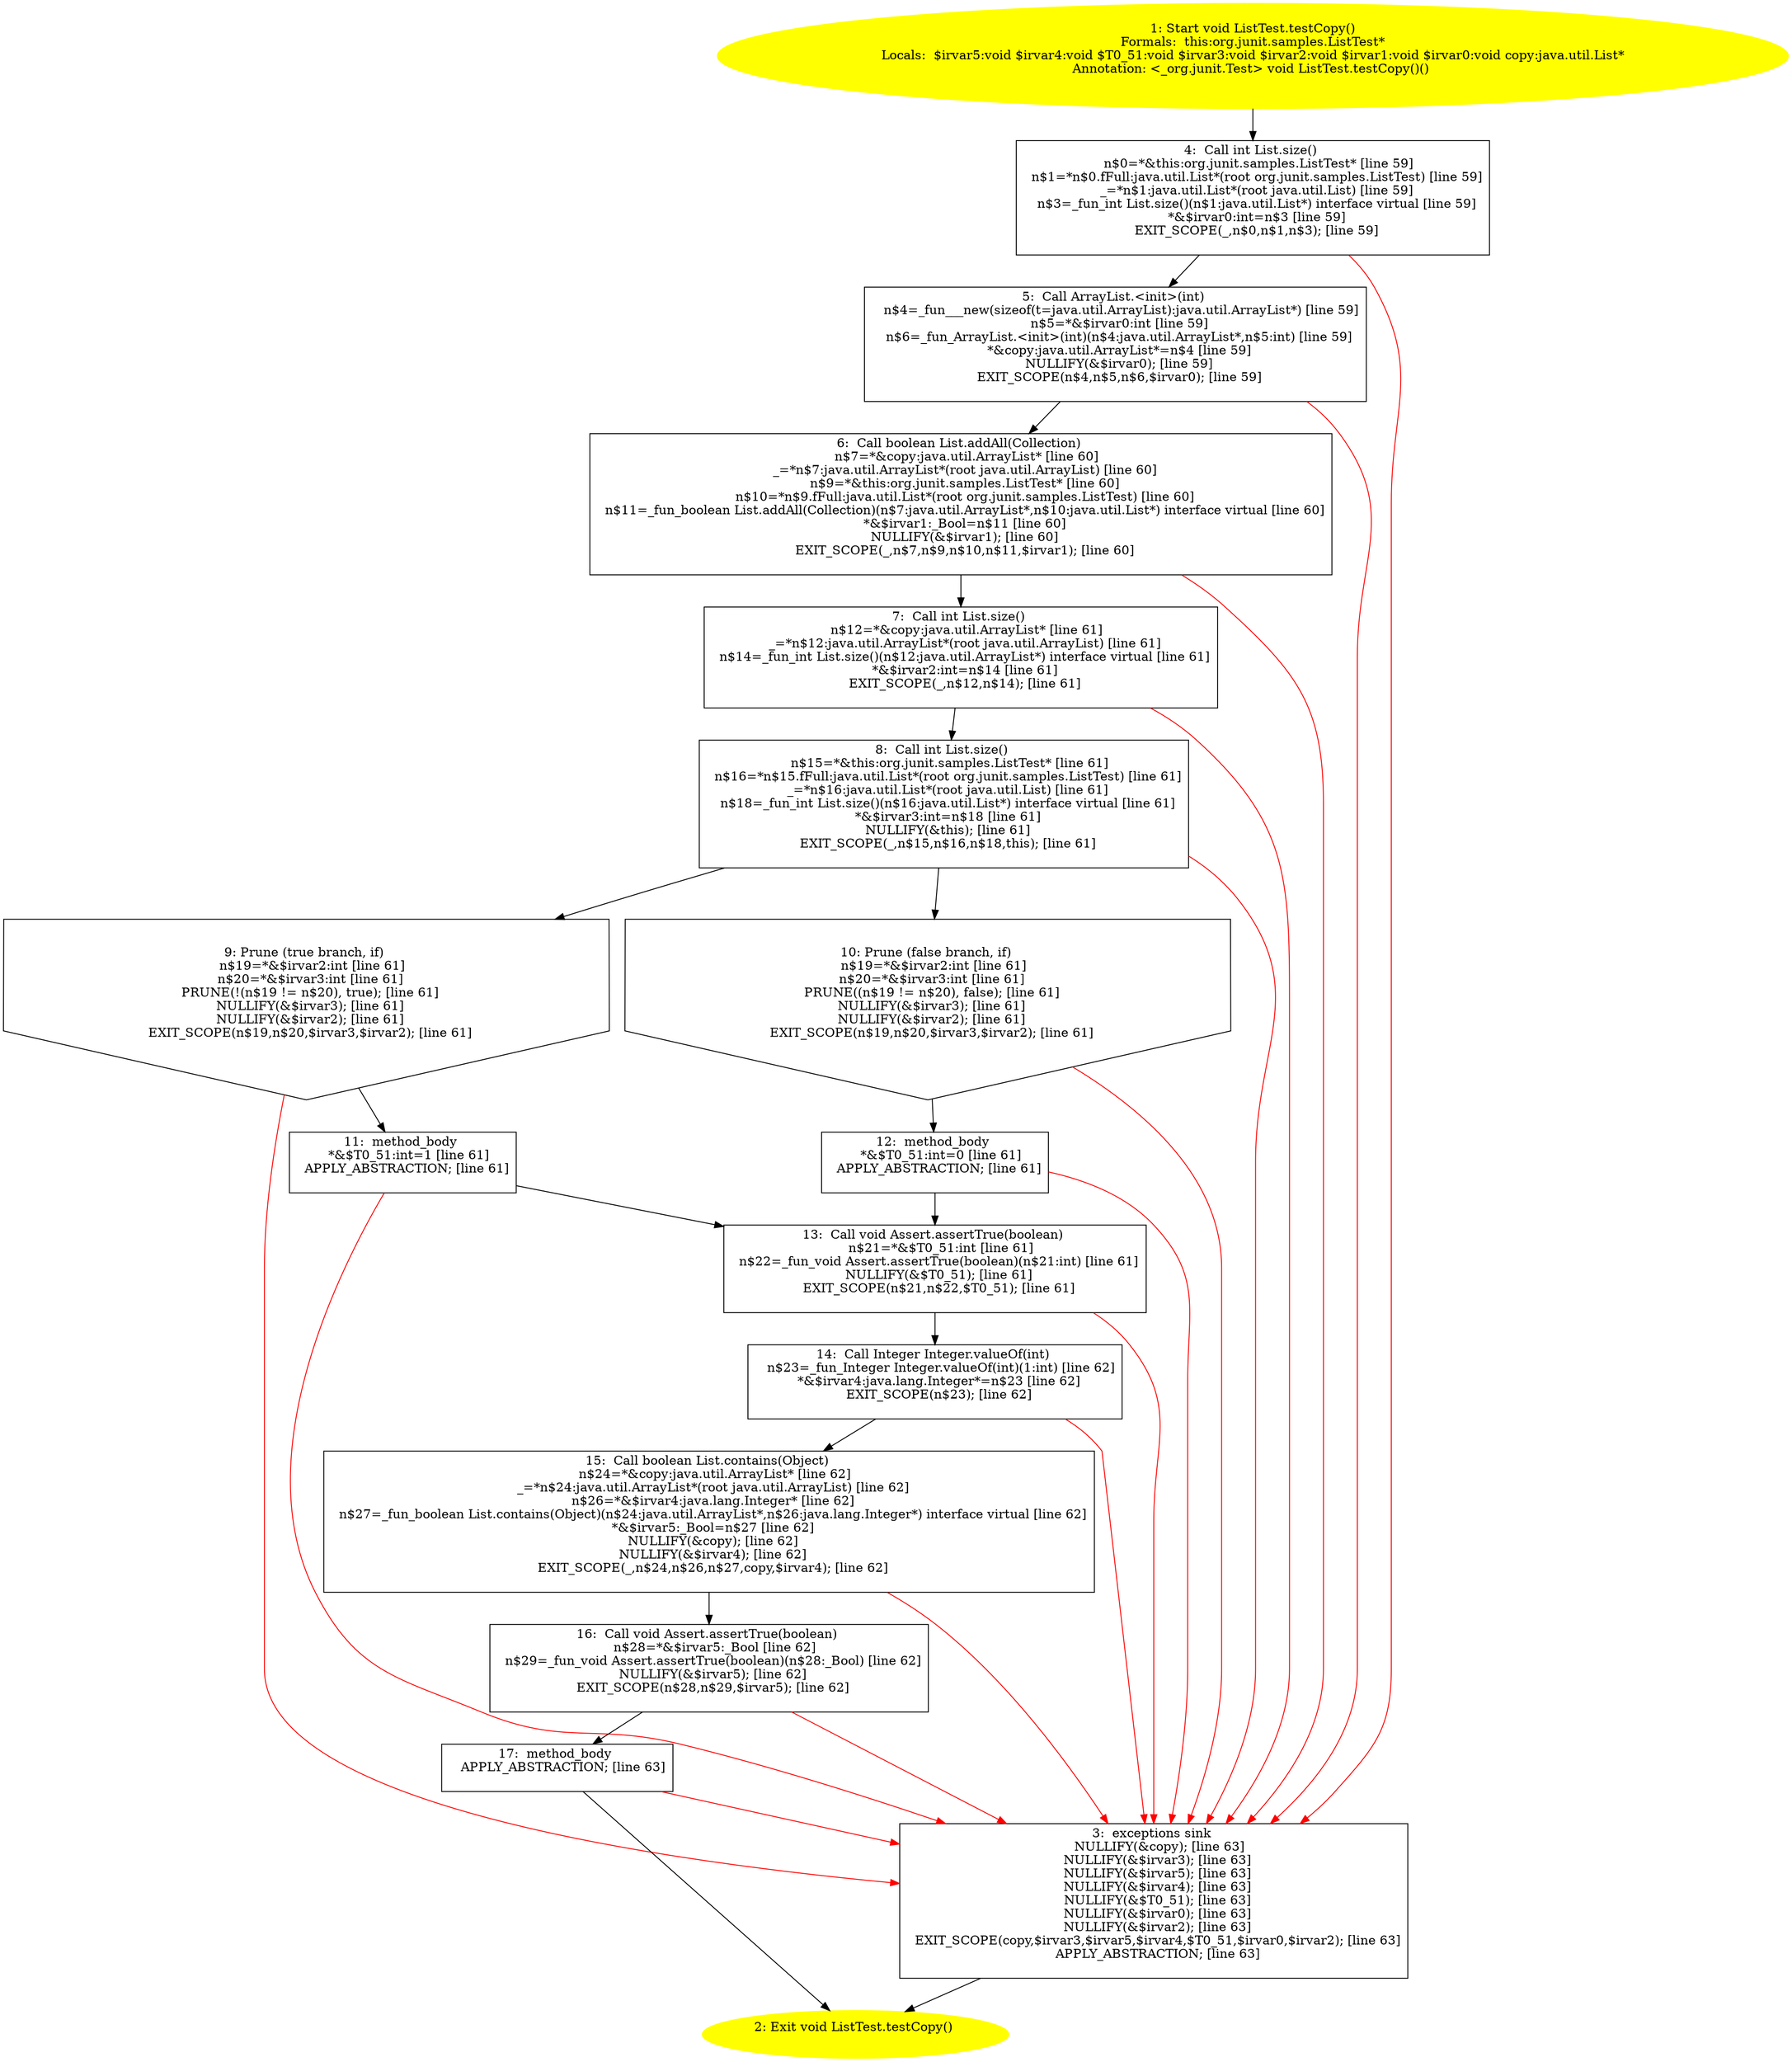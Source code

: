 /* @generated */
digraph cfg {
"org.junit.samples.ListTest.testCopy():void.34c775590c8e93f1a1b3b2f5edb81562_1" [label="1: Start void ListTest.testCopy()\nFormals:  this:org.junit.samples.ListTest*\nLocals:  $irvar5:void $irvar4:void $T0_51:void $irvar3:void $irvar2:void $irvar1:void $irvar0:void copy:java.util.List*\nAnnotation: <_org.junit.Test> void ListTest.testCopy()() \n  " color=yellow style=filled]
	

	 "org.junit.samples.ListTest.testCopy():void.34c775590c8e93f1a1b3b2f5edb81562_1" -> "org.junit.samples.ListTest.testCopy():void.34c775590c8e93f1a1b3b2f5edb81562_4" ;
"org.junit.samples.ListTest.testCopy():void.34c775590c8e93f1a1b3b2f5edb81562_2" [label="2: Exit void ListTest.testCopy() \n  " color=yellow style=filled]
	

"org.junit.samples.ListTest.testCopy():void.34c775590c8e93f1a1b3b2f5edb81562_3" [label="3:  exceptions sink \n   NULLIFY(&copy); [line 63]\n  NULLIFY(&$irvar3); [line 63]\n  NULLIFY(&$irvar5); [line 63]\n  NULLIFY(&$irvar4); [line 63]\n  NULLIFY(&$T0_51); [line 63]\n  NULLIFY(&$irvar0); [line 63]\n  NULLIFY(&$irvar2); [line 63]\n  EXIT_SCOPE(copy,$irvar3,$irvar5,$irvar4,$T0_51,$irvar0,$irvar2); [line 63]\n  APPLY_ABSTRACTION; [line 63]\n " shape="box"]
	

	 "org.junit.samples.ListTest.testCopy():void.34c775590c8e93f1a1b3b2f5edb81562_3" -> "org.junit.samples.ListTest.testCopy():void.34c775590c8e93f1a1b3b2f5edb81562_2" ;
"org.junit.samples.ListTest.testCopy():void.34c775590c8e93f1a1b3b2f5edb81562_4" [label="4:  Call int List.size() \n   n$0=*&this:org.junit.samples.ListTest* [line 59]\n  n$1=*n$0.fFull:java.util.List*(root org.junit.samples.ListTest) [line 59]\n  _=*n$1:java.util.List*(root java.util.List) [line 59]\n  n$3=_fun_int List.size()(n$1:java.util.List*) interface virtual [line 59]\n  *&$irvar0:int=n$3 [line 59]\n  EXIT_SCOPE(_,n$0,n$1,n$3); [line 59]\n " shape="box"]
	

	 "org.junit.samples.ListTest.testCopy():void.34c775590c8e93f1a1b3b2f5edb81562_4" -> "org.junit.samples.ListTest.testCopy():void.34c775590c8e93f1a1b3b2f5edb81562_5" ;
	 "org.junit.samples.ListTest.testCopy():void.34c775590c8e93f1a1b3b2f5edb81562_4" -> "org.junit.samples.ListTest.testCopy():void.34c775590c8e93f1a1b3b2f5edb81562_3" [color="red" ];
"org.junit.samples.ListTest.testCopy():void.34c775590c8e93f1a1b3b2f5edb81562_5" [label="5:  Call ArrayList.<init>(int) \n   n$4=_fun___new(sizeof(t=java.util.ArrayList):java.util.ArrayList*) [line 59]\n  n$5=*&$irvar0:int [line 59]\n  n$6=_fun_ArrayList.<init>(int)(n$4:java.util.ArrayList*,n$5:int) [line 59]\n  *&copy:java.util.ArrayList*=n$4 [line 59]\n  NULLIFY(&$irvar0); [line 59]\n  EXIT_SCOPE(n$4,n$5,n$6,$irvar0); [line 59]\n " shape="box"]
	

	 "org.junit.samples.ListTest.testCopy():void.34c775590c8e93f1a1b3b2f5edb81562_5" -> "org.junit.samples.ListTest.testCopy():void.34c775590c8e93f1a1b3b2f5edb81562_6" ;
	 "org.junit.samples.ListTest.testCopy():void.34c775590c8e93f1a1b3b2f5edb81562_5" -> "org.junit.samples.ListTest.testCopy():void.34c775590c8e93f1a1b3b2f5edb81562_3" [color="red" ];
"org.junit.samples.ListTest.testCopy():void.34c775590c8e93f1a1b3b2f5edb81562_6" [label="6:  Call boolean List.addAll(Collection) \n   n$7=*&copy:java.util.ArrayList* [line 60]\n  _=*n$7:java.util.ArrayList*(root java.util.ArrayList) [line 60]\n  n$9=*&this:org.junit.samples.ListTest* [line 60]\n  n$10=*n$9.fFull:java.util.List*(root org.junit.samples.ListTest) [line 60]\n  n$11=_fun_boolean List.addAll(Collection)(n$7:java.util.ArrayList*,n$10:java.util.List*) interface virtual [line 60]\n  *&$irvar1:_Bool=n$11 [line 60]\n  NULLIFY(&$irvar1); [line 60]\n  EXIT_SCOPE(_,n$7,n$9,n$10,n$11,$irvar1); [line 60]\n " shape="box"]
	

	 "org.junit.samples.ListTest.testCopy():void.34c775590c8e93f1a1b3b2f5edb81562_6" -> "org.junit.samples.ListTest.testCopy():void.34c775590c8e93f1a1b3b2f5edb81562_7" ;
	 "org.junit.samples.ListTest.testCopy():void.34c775590c8e93f1a1b3b2f5edb81562_6" -> "org.junit.samples.ListTest.testCopy():void.34c775590c8e93f1a1b3b2f5edb81562_3" [color="red" ];
"org.junit.samples.ListTest.testCopy():void.34c775590c8e93f1a1b3b2f5edb81562_7" [label="7:  Call int List.size() \n   n$12=*&copy:java.util.ArrayList* [line 61]\n  _=*n$12:java.util.ArrayList*(root java.util.ArrayList) [line 61]\n  n$14=_fun_int List.size()(n$12:java.util.ArrayList*) interface virtual [line 61]\n  *&$irvar2:int=n$14 [line 61]\n  EXIT_SCOPE(_,n$12,n$14); [line 61]\n " shape="box"]
	

	 "org.junit.samples.ListTest.testCopy():void.34c775590c8e93f1a1b3b2f5edb81562_7" -> "org.junit.samples.ListTest.testCopy():void.34c775590c8e93f1a1b3b2f5edb81562_8" ;
	 "org.junit.samples.ListTest.testCopy():void.34c775590c8e93f1a1b3b2f5edb81562_7" -> "org.junit.samples.ListTest.testCopy():void.34c775590c8e93f1a1b3b2f5edb81562_3" [color="red" ];
"org.junit.samples.ListTest.testCopy():void.34c775590c8e93f1a1b3b2f5edb81562_8" [label="8:  Call int List.size() \n   n$15=*&this:org.junit.samples.ListTest* [line 61]\n  n$16=*n$15.fFull:java.util.List*(root org.junit.samples.ListTest) [line 61]\n  _=*n$16:java.util.List*(root java.util.List) [line 61]\n  n$18=_fun_int List.size()(n$16:java.util.List*) interface virtual [line 61]\n  *&$irvar3:int=n$18 [line 61]\n  NULLIFY(&this); [line 61]\n  EXIT_SCOPE(_,n$15,n$16,n$18,this); [line 61]\n " shape="box"]
	

	 "org.junit.samples.ListTest.testCopy():void.34c775590c8e93f1a1b3b2f5edb81562_8" -> "org.junit.samples.ListTest.testCopy():void.34c775590c8e93f1a1b3b2f5edb81562_9" ;
	 "org.junit.samples.ListTest.testCopy():void.34c775590c8e93f1a1b3b2f5edb81562_8" -> "org.junit.samples.ListTest.testCopy():void.34c775590c8e93f1a1b3b2f5edb81562_10" ;
	 "org.junit.samples.ListTest.testCopy():void.34c775590c8e93f1a1b3b2f5edb81562_8" -> "org.junit.samples.ListTest.testCopy():void.34c775590c8e93f1a1b3b2f5edb81562_3" [color="red" ];
"org.junit.samples.ListTest.testCopy():void.34c775590c8e93f1a1b3b2f5edb81562_9" [label="9: Prune (true branch, if) \n   n$19=*&$irvar2:int [line 61]\n  n$20=*&$irvar3:int [line 61]\n  PRUNE(!(n$19 != n$20), true); [line 61]\n  NULLIFY(&$irvar3); [line 61]\n  NULLIFY(&$irvar2); [line 61]\n  EXIT_SCOPE(n$19,n$20,$irvar3,$irvar2); [line 61]\n " shape="invhouse"]
	

	 "org.junit.samples.ListTest.testCopy():void.34c775590c8e93f1a1b3b2f5edb81562_9" -> "org.junit.samples.ListTest.testCopy():void.34c775590c8e93f1a1b3b2f5edb81562_11" ;
	 "org.junit.samples.ListTest.testCopy():void.34c775590c8e93f1a1b3b2f5edb81562_9" -> "org.junit.samples.ListTest.testCopy():void.34c775590c8e93f1a1b3b2f5edb81562_3" [color="red" ];
"org.junit.samples.ListTest.testCopy():void.34c775590c8e93f1a1b3b2f5edb81562_10" [label="10: Prune (false branch, if) \n   n$19=*&$irvar2:int [line 61]\n  n$20=*&$irvar3:int [line 61]\n  PRUNE((n$19 != n$20), false); [line 61]\n  NULLIFY(&$irvar3); [line 61]\n  NULLIFY(&$irvar2); [line 61]\n  EXIT_SCOPE(n$19,n$20,$irvar3,$irvar2); [line 61]\n " shape="invhouse"]
	

	 "org.junit.samples.ListTest.testCopy():void.34c775590c8e93f1a1b3b2f5edb81562_10" -> "org.junit.samples.ListTest.testCopy():void.34c775590c8e93f1a1b3b2f5edb81562_12" ;
	 "org.junit.samples.ListTest.testCopy():void.34c775590c8e93f1a1b3b2f5edb81562_10" -> "org.junit.samples.ListTest.testCopy():void.34c775590c8e93f1a1b3b2f5edb81562_3" [color="red" ];
"org.junit.samples.ListTest.testCopy():void.34c775590c8e93f1a1b3b2f5edb81562_11" [label="11:  method_body \n   *&$T0_51:int=1 [line 61]\n  APPLY_ABSTRACTION; [line 61]\n " shape="box"]
	

	 "org.junit.samples.ListTest.testCopy():void.34c775590c8e93f1a1b3b2f5edb81562_11" -> "org.junit.samples.ListTest.testCopy():void.34c775590c8e93f1a1b3b2f5edb81562_13" ;
	 "org.junit.samples.ListTest.testCopy():void.34c775590c8e93f1a1b3b2f5edb81562_11" -> "org.junit.samples.ListTest.testCopy():void.34c775590c8e93f1a1b3b2f5edb81562_3" [color="red" ];
"org.junit.samples.ListTest.testCopy():void.34c775590c8e93f1a1b3b2f5edb81562_12" [label="12:  method_body \n   *&$T0_51:int=0 [line 61]\n  APPLY_ABSTRACTION; [line 61]\n " shape="box"]
	

	 "org.junit.samples.ListTest.testCopy():void.34c775590c8e93f1a1b3b2f5edb81562_12" -> "org.junit.samples.ListTest.testCopy():void.34c775590c8e93f1a1b3b2f5edb81562_13" ;
	 "org.junit.samples.ListTest.testCopy():void.34c775590c8e93f1a1b3b2f5edb81562_12" -> "org.junit.samples.ListTest.testCopy():void.34c775590c8e93f1a1b3b2f5edb81562_3" [color="red" ];
"org.junit.samples.ListTest.testCopy():void.34c775590c8e93f1a1b3b2f5edb81562_13" [label="13:  Call void Assert.assertTrue(boolean) \n   n$21=*&$T0_51:int [line 61]\n  n$22=_fun_void Assert.assertTrue(boolean)(n$21:int) [line 61]\n  NULLIFY(&$T0_51); [line 61]\n  EXIT_SCOPE(n$21,n$22,$T0_51); [line 61]\n " shape="box"]
	

	 "org.junit.samples.ListTest.testCopy():void.34c775590c8e93f1a1b3b2f5edb81562_13" -> "org.junit.samples.ListTest.testCopy():void.34c775590c8e93f1a1b3b2f5edb81562_14" ;
	 "org.junit.samples.ListTest.testCopy():void.34c775590c8e93f1a1b3b2f5edb81562_13" -> "org.junit.samples.ListTest.testCopy():void.34c775590c8e93f1a1b3b2f5edb81562_3" [color="red" ];
"org.junit.samples.ListTest.testCopy():void.34c775590c8e93f1a1b3b2f5edb81562_14" [label="14:  Call Integer Integer.valueOf(int) \n   n$23=_fun_Integer Integer.valueOf(int)(1:int) [line 62]\n  *&$irvar4:java.lang.Integer*=n$23 [line 62]\n  EXIT_SCOPE(n$23); [line 62]\n " shape="box"]
	

	 "org.junit.samples.ListTest.testCopy():void.34c775590c8e93f1a1b3b2f5edb81562_14" -> "org.junit.samples.ListTest.testCopy():void.34c775590c8e93f1a1b3b2f5edb81562_15" ;
	 "org.junit.samples.ListTest.testCopy():void.34c775590c8e93f1a1b3b2f5edb81562_14" -> "org.junit.samples.ListTest.testCopy():void.34c775590c8e93f1a1b3b2f5edb81562_3" [color="red" ];
"org.junit.samples.ListTest.testCopy():void.34c775590c8e93f1a1b3b2f5edb81562_15" [label="15:  Call boolean List.contains(Object) \n   n$24=*&copy:java.util.ArrayList* [line 62]\n  _=*n$24:java.util.ArrayList*(root java.util.ArrayList) [line 62]\n  n$26=*&$irvar4:java.lang.Integer* [line 62]\n  n$27=_fun_boolean List.contains(Object)(n$24:java.util.ArrayList*,n$26:java.lang.Integer*) interface virtual [line 62]\n  *&$irvar5:_Bool=n$27 [line 62]\n  NULLIFY(&copy); [line 62]\n  NULLIFY(&$irvar4); [line 62]\n  EXIT_SCOPE(_,n$24,n$26,n$27,copy,$irvar4); [line 62]\n " shape="box"]
	

	 "org.junit.samples.ListTest.testCopy():void.34c775590c8e93f1a1b3b2f5edb81562_15" -> "org.junit.samples.ListTest.testCopy():void.34c775590c8e93f1a1b3b2f5edb81562_16" ;
	 "org.junit.samples.ListTest.testCopy():void.34c775590c8e93f1a1b3b2f5edb81562_15" -> "org.junit.samples.ListTest.testCopy():void.34c775590c8e93f1a1b3b2f5edb81562_3" [color="red" ];
"org.junit.samples.ListTest.testCopy():void.34c775590c8e93f1a1b3b2f5edb81562_16" [label="16:  Call void Assert.assertTrue(boolean) \n   n$28=*&$irvar5:_Bool [line 62]\n  n$29=_fun_void Assert.assertTrue(boolean)(n$28:_Bool) [line 62]\n  NULLIFY(&$irvar5); [line 62]\n  EXIT_SCOPE(n$28,n$29,$irvar5); [line 62]\n " shape="box"]
	

	 "org.junit.samples.ListTest.testCopy():void.34c775590c8e93f1a1b3b2f5edb81562_16" -> "org.junit.samples.ListTest.testCopy():void.34c775590c8e93f1a1b3b2f5edb81562_17" ;
	 "org.junit.samples.ListTest.testCopy():void.34c775590c8e93f1a1b3b2f5edb81562_16" -> "org.junit.samples.ListTest.testCopy():void.34c775590c8e93f1a1b3b2f5edb81562_3" [color="red" ];
"org.junit.samples.ListTest.testCopy():void.34c775590c8e93f1a1b3b2f5edb81562_17" [label="17:  method_body \n   APPLY_ABSTRACTION; [line 63]\n " shape="box"]
	

	 "org.junit.samples.ListTest.testCopy():void.34c775590c8e93f1a1b3b2f5edb81562_17" -> "org.junit.samples.ListTest.testCopy():void.34c775590c8e93f1a1b3b2f5edb81562_2" ;
	 "org.junit.samples.ListTest.testCopy():void.34c775590c8e93f1a1b3b2f5edb81562_17" -> "org.junit.samples.ListTest.testCopy():void.34c775590c8e93f1a1b3b2f5edb81562_3" [color="red" ];
}
